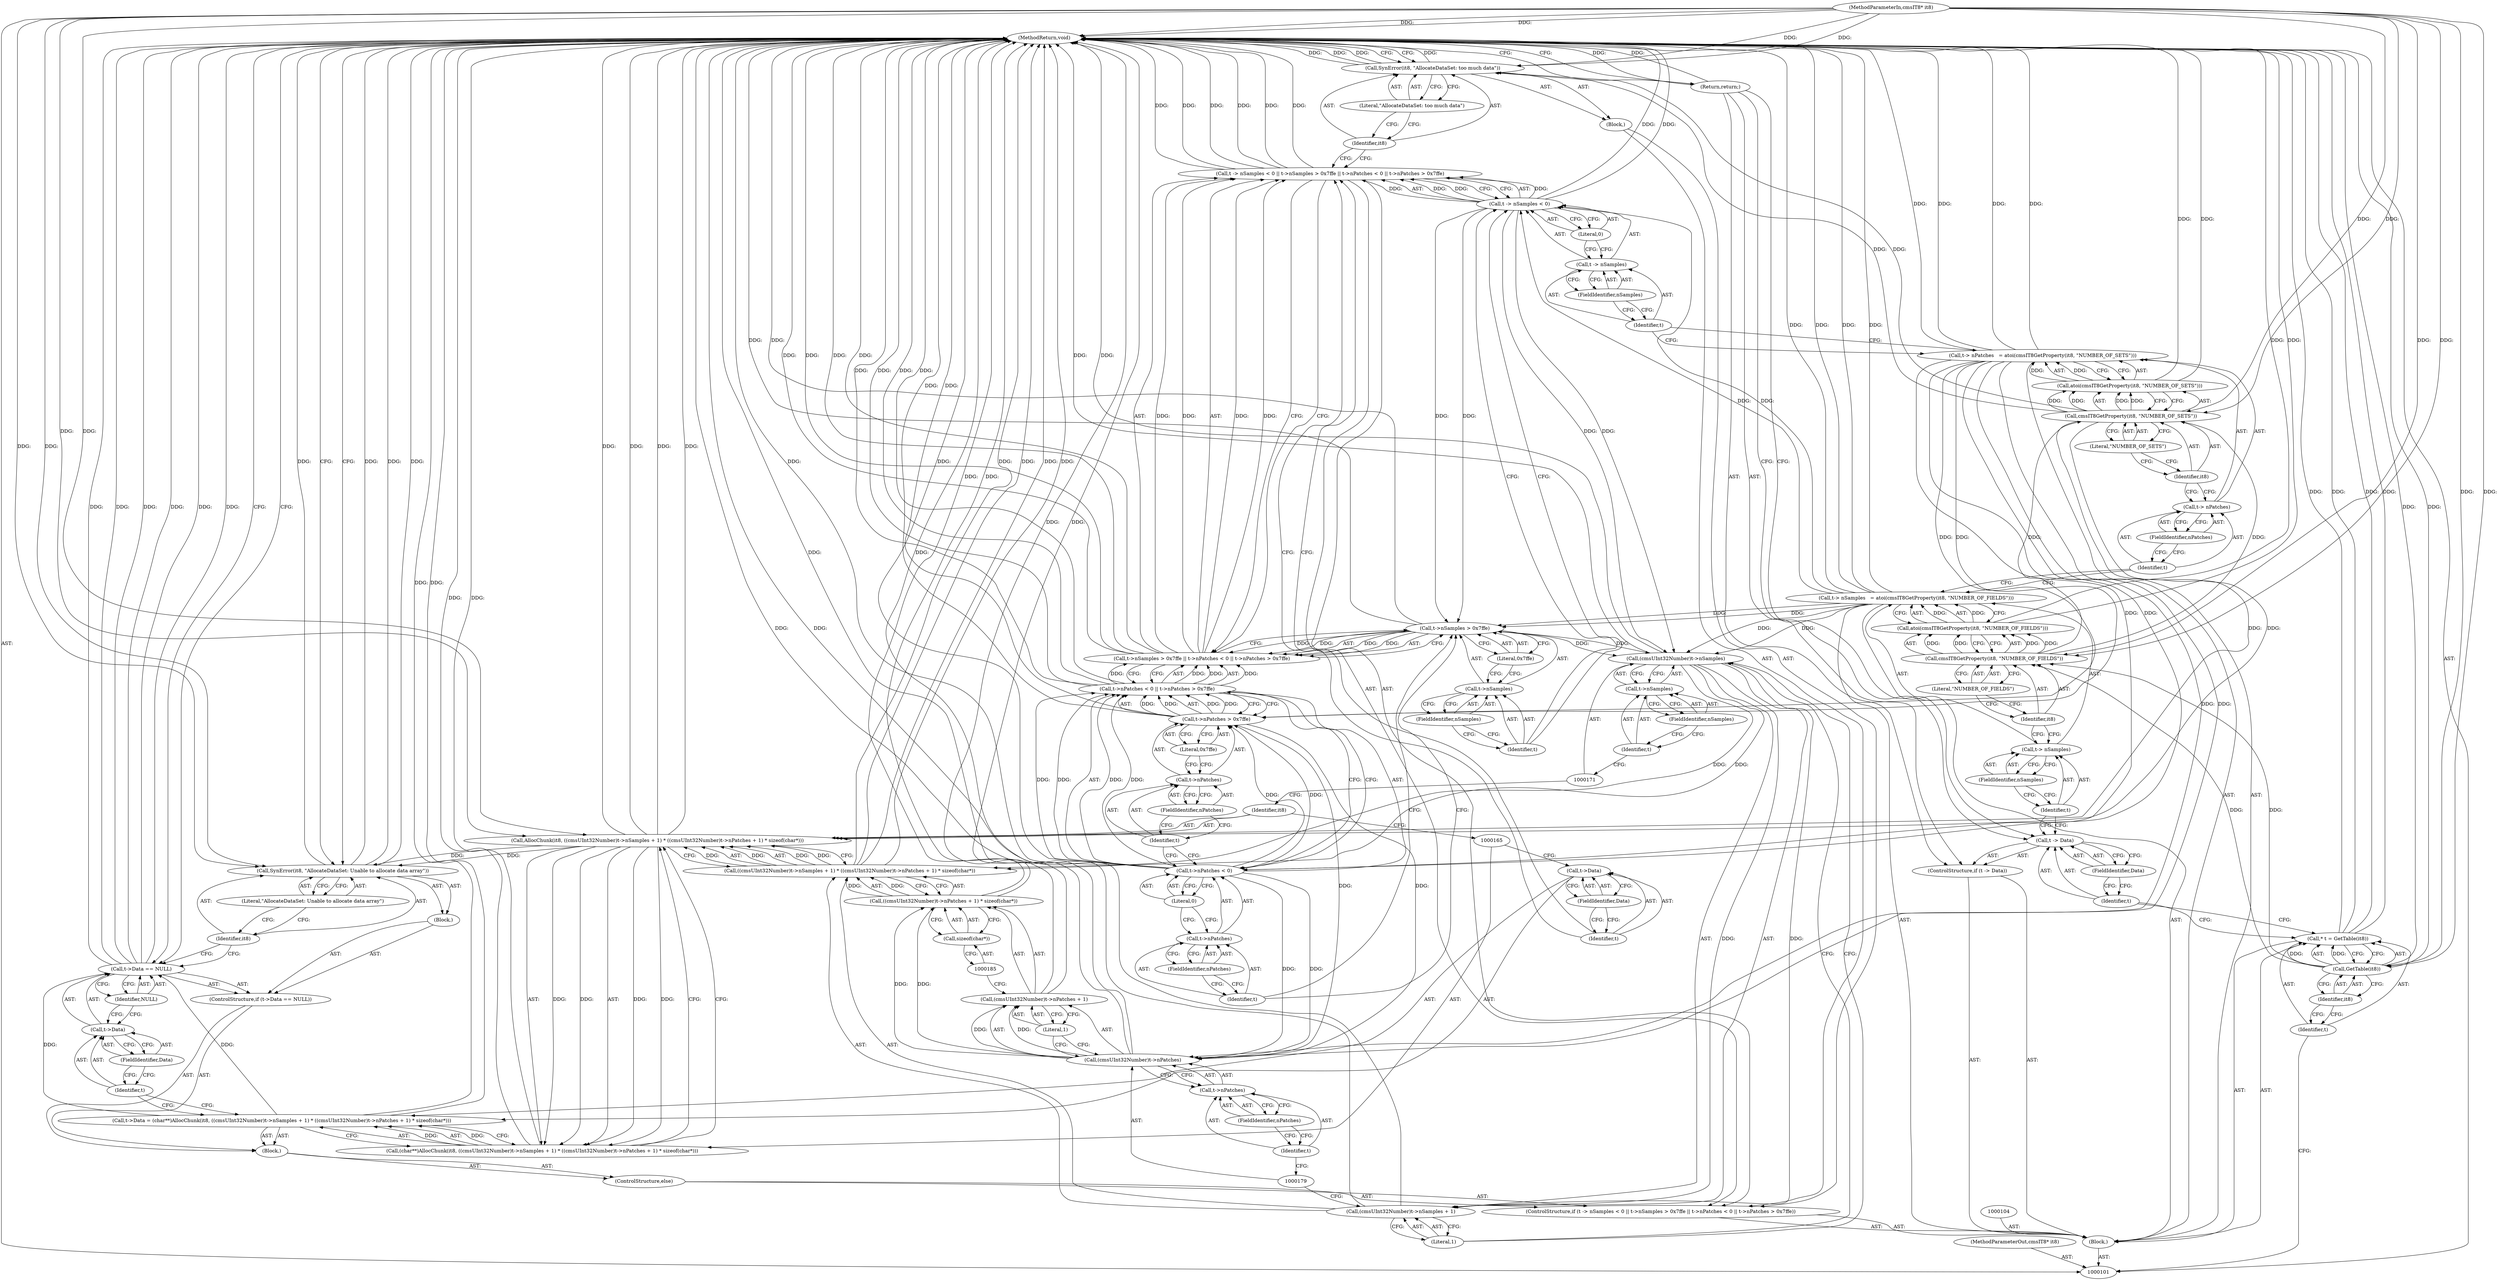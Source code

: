 digraph "0_Little-CMS_768f70ca405cd3159d990e962d54456773bb8cf8" {
"1000196" [label="(MethodReturn,void)"];
"1000102" [label="(MethodParameterIn,cmsIT8* it8)"];
"1000276" [label="(MethodParameterOut,cmsIT8* it8)"];
"1000135" [label="(FieldIdentifier,nSamples)"];
"1000136" [label="(Literal,0)"];
"1000137" [label="(Call,t->nSamples > 0x7ffe || t->nPatches < 0 || t->nPatches > 0x7ffe)"];
"1000138" [label="(Call,t->nSamples > 0x7ffe)"];
"1000139" [label="(Call,t->nSamples)"];
"1000140" [label="(Identifier,t)"];
"1000141" [label="(FieldIdentifier,nSamples)"];
"1000130" [label="(ControlStructure,if (t -> nSamples < 0 || t->nSamples > 0x7ffe || t->nPatches < 0 || t->nPatches > 0x7ffe))"];
"1000142" [label="(Literal,0x7ffe)"];
"1000143" [label="(Call,t->nPatches < 0 || t->nPatches > 0x7ffe)"];
"1000144" [label="(Call,t->nPatches < 0)"];
"1000145" [label="(Call,t->nPatches)"];
"1000146" [label="(Identifier,t)"];
"1000147" [label="(FieldIdentifier,nPatches)"];
"1000148" [label="(Literal,0)"];
"1000149" [label="(Call,t->nPatches > 0x7ffe)"];
"1000150" [label="(Call,t->nPatches)"];
"1000151" [label="(Identifier,t)"];
"1000152" [label="(FieldIdentifier,nPatches)"];
"1000131" [label="(Call,t -> nSamples < 0 || t->nSamples > 0x7ffe || t->nPatches < 0 || t->nPatches > 0x7ffe)"];
"1000132" [label="(Call,t -> nSamples < 0)"];
"1000133" [label="(Call,t -> nSamples)"];
"1000134" [label="(Identifier,t)"];
"1000153" [label="(Literal,0x7ffe)"];
"1000154" [label="(Block,)"];
"1000156" [label="(Identifier,it8)"];
"1000157" [label="(Literal,\"AllocateDataSet: too much data\")"];
"1000155" [label="(Call,SynError(it8, \"AllocateDataSet: too much data\"))"];
"1000158" [label="(ControlStructure,else)"];
"1000159" [label="(Block,)"];
"1000182" [label="(FieldIdentifier,nPatches)"];
"1000163" [label="(FieldIdentifier,Data)"];
"1000183" [label="(Literal,1)"];
"1000184" [label="(Call,sizeof(char*))"];
"1000164" [label="(Call,(char**)AllocChunk(it8, ((cmsUInt32Number)t->nSamples + 1) * ((cmsUInt32Number)t->nPatches + 1) * sizeof(char*)))"];
"1000166" [label="(Call,AllocChunk(it8, ((cmsUInt32Number)t->nSamples + 1) * ((cmsUInt32Number)t->nPatches + 1) * sizeof(char*)))"];
"1000167" [label="(Identifier,it8)"];
"1000168" [label="(Call,((cmsUInt32Number)t->nSamples + 1) * ((cmsUInt32Number)t->nPatches + 1) * sizeof(char*))"];
"1000169" [label="(Call,(cmsUInt32Number)t->nSamples + 1)"];
"1000170" [label="(Call,(cmsUInt32Number)t->nSamples)"];
"1000172" [label="(Call,t->nSamples)"];
"1000173" [label="(Identifier,t)"];
"1000174" [label="(FieldIdentifier,nSamples)"];
"1000175" [label="(Literal,1)"];
"1000176" [label="(Call,((cmsUInt32Number)t->nPatches + 1) * sizeof(char*))"];
"1000160" [label="(Call,t->Data = (char**)AllocChunk(it8, ((cmsUInt32Number)t->nSamples + 1) * ((cmsUInt32Number)t->nPatches + 1) * sizeof(char*)))"];
"1000161" [label="(Call,t->Data)"];
"1000162" [label="(Identifier,t)"];
"1000177" [label="(Call,(cmsUInt32Number)t->nPatches + 1)"];
"1000178" [label="(Call,(cmsUInt32Number)t->nPatches)"];
"1000180" [label="(Call,t->nPatches)"];
"1000181" [label="(Identifier,t)"];
"1000187" [label="(Call,t->Data == NULL)"];
"1000188" [label="(Call,t->Data)"];
"1000189" [label="(Identifier,t)"];
"1000190" [label="(FieldIdentifier,Data)"];
"1000191" [label="(Identifier,NULL)"];
"1000192" [label="(Block,)"];
"1000186" [label="(ControlStructure,if (t->Data == NULL))"];
"1000193" [label="(Call,SynError(it8, \"AllocateDataSet: Unable to allocate data array\"))"];
"1000194" [label="(Identifier,it8)"];
"1000195" [label="(Literal,\"AllocateDataSet: Unable to allocate data array\")"];
"1000103" [label="(Block,)"];
"1000106" [label="(Identifier,t)"];
"1000107" [label="(Call,GetTable(it8))"];
"1000108" [label="(Identifier,it8)"];
"1000105" [label="(Call,* t = GetTable(it8))"];
"1000112" [label="(FieldIdentifier,Data)"];
"1000113" [label="(Return,return;)"];
"1000109" [label="(ControlStructure,if (t -> Data))"];
"1000110" [label="(Call,t -> Data)"];
"1000111" [label="(Identifier,t)"];
"1000118" [label="(Call,atoi(cmsIT8GetProperty(it8, \"NUMBER_OF_FIELDS\")))"];
"1000119" [label="(Call,cmsIT8GetProperty(it8, \"NUMBER_OF_FIELDS\"))"];
"1000120" [label="(Identifier,it8)"];
"1000114" [label="(Call,t-> nSamples   = atoi(cmsIT8GetProperty(it8, \"NUMBER_OF_FIELDS\")))"];
"1000115" [label="(Call,t-> nSamples)"];
"1000116" [label="(Identifier,t)"];
"1000121" [label="(Literal,\"NUMBER_OF_FIELDS\")"];
"1000117" [label="(FieldIdentifier,nSamples)"];
"1000126" [label="(Call,atoi(cmsIT8GetProperty(it8, \"NUMBER_OF_SETS\")))"];
"1000127" [label="(Call,cmsIT8GetProperty(it8, \"NUMBER_OF_SETS\"))"];
"1000128" [label="(Identifier,it8)"];
"1000122" [label="(Call,t-> nPatches   = atoi(cmsIT8GetProperty(it8, \"NUMBER_OF_SETS\")))"];
"1000123" [label="(Call,t-> nPatches)"];
"1000124" [label="(Identifier,t)"];
"1000129" [label="(Literal,\"NUMBER_OF_SETS\")"];
"1000125" [label="(FieldIdentifier,nPatches)"];
"1000196" -> "1000101"  [label="AST: "];
"1000196" -> "1000113"  [label="CFG: "];
"1000196" -> "1000155"  [label="CFG: "];
"1000196" -> "1000193"  [label="CFG: "];
"1000196" -> "1000187"  [label="CFG: "];
"1000193" -> "1000196"  [label="DDG: "];
"1000193" -> "1000196"  [label="DDG: "];
"1000107" -> "1000196"  [label="DDG: "];
"1000105" -> "1000196"  [label="DDG: "];
"1000105" -> "1000196"  [label="DDG: "];
"1000168" -> "1000196"  [label="DDG: "];
"1000168" -> "1000196"  [label="DDG: "];
"1000126" -> "1000196"  [label="DDG: "];
"1000114" -> "1000196"  [label="DDG: "];
"1000114" -> "1000196"  [label="DDG: "];
"1000118" -> "1000196"  [label="DDG: "];
"1000131" -> "1000196"  [label="DDG: "];
"1000131" -> "1000196"  [label="DDG: "];
"1000131" -> "1000196"  [label="DDG: "];
"1000187" -> "1000196"  [label="DDG: "];
"1000187" -> "1000196"  [label="DDG: "];
"1000187" -> "1000196"  [label="DDG: "];
"1000177" -> "1000196"  [label="DDG: "];
"1000166" -> "1000196"  [label="DDG: "];
"1000166" -> "1000196"  [label="DDG: "];
"1000160" -> "1000196"  [label="DDG: "];
"1000122" -> "1000196"  [label="DDG: "];
"1000122" -> "1000196"  [label="DDG: "];
"1000170" -> "1000196"  [label="DDG: "];
"1000138" -> "1000196"  [label="DDG: "];
"1000164" -> "1000196"  [label="DDG: "];
"1000155" -> "1000196"  [label="DDG: "];
"1000155" -> "1000196"  [label="DDG: "];
"1000143" -> "1000196"  [label="DDG: "];
"1000143" -> "1000196"  [label="DDG: "];
"1000178" -> "1000196"  [label="DDG: "];
"1000132" -> "1000196"  [label="DDG: "];
"1000102" -> "1000196"  [label="DDG: "];
"1000137" -> "1000196"  [label="DDG: "];
"1000137" -> "1000196"  [label="DDG: "];
"1000144" -> "1000196"  [label="DDG: "];
"1000176" -> "1000196"  [label="DDG: "];
"1000169" -> "1000196"  [label="DDG: "];
"1000149" -> "1000196"  [label="DDG: "];
"1000113" -> "1000196"  [label="DDG: "];
"1000102" -> "1000101"  [label="AST: "];
"1000102" -> "1000196"  [label="DDG: "];
"1000102" -> "1000107"  [label="DDG: "];
"1000102" -> "1000119"  [label="DDG: "];
"1000102" -> "1000127"  [label="DDG: "];
"1000102" -> "1000155"  [label="DDG: "];
"1000102" -> "1000166"  [label="DDG: "];
"1000102" -> "1000193"  [label="DDG: "];
"1000276" -> "1000101"  [label="AST: "];
"1000135" -> "1000133"  [label="AST: "];
"1000135" -> "1000134"  [label="CFG: "];
"1000133" -> "1000135"  [label="CFG: "];
"1000136" -> "1000132"  [label="AST: "];
"1000136" -> "1000133"  [label="CFG: "];
"1000132" -> "1000136"  [label="CFG: "];
"1000137" -> "1000131"  [label="AST: "];
"1000137" -> "1000138"  [label="CFG: "];
"1000137" -> "1000143"  [label="CFG: "];
"1000138" -> "1000137"  [label="AST: "];
"1000143" -> "1000137"  [label="AST: "];
"1000131" -> "1000137"  [label="CFG: "];
"1000137" -> "1000196"  [label="DDG: "];
"1000137" -> "1000196"  [label="DDG: "];
"1000137" -> "1000131"  [label="DDG: "];
"1000137" -> "1000131"  [label="DDG: "];
"1000138" -> "1000137"  [label="DDG: "];
"1000138" -> "1000137"  [label="DDG: "];
"1000143" -> "1000137"  [label="DDG: "];
"1000143" -> "1000137"  [label="DDG: "];
"1000138" -> "1000137"  [label="AST: "];
"1000138" -> "1000142"  [label="CFG: "];
"1000139" -> "1000138"  [label="AST: "];
"1000142" -> "1000138"  [label="AST: "];
"1000146" -> "1000138"  [label="CFG: "];
"1000137" -> "1000138"  [label="CFG: "];
"1000138" -> "1000196"  [label="DDG: "];
"1000138" -> "1000137"  [label="DDG: "];
"1000138" -> "1000137"  [label="DDG: "];
"1000114" -> "1000138"  [label="DDG: "];
"1000132" -> "1000138"  [label="DDG: "];
"1000138" -> "1000170"  [label="DDG: "];
"1000139" -> "1000138"  [label="AST: "];
"1000139" -> "1000141"  [label="CFG: "];
"1000140" -> "1000139"  [label="AST: "];
"1000141" -> "1000139"  [label="AST: "];
"1000142" -> "1000139"  [label="CFG: "];
"1000140" -> "1000139"  [label="AST: "];
"1000140" -> "1000132"  [label="CFG: "];
"1000141" -> "1000140"  [label="CFG: "];
"1000141" -> "1000139"  [label="AST: "];
"1000141" -> "1000140"  [label="CFG: "];
"1000139" -> "1000141"  [label="CFG: "];
"1000130" -> "1000103"  [label="AST: "];
"1000131" -> "1000130"  [label="AST: "];
"1000154" -> "1000130"  [label="AST: "];
"1000158" -> "1000130"  [label="AST: "];
"1000142" -> "1000138"  [label="AST: "];
"1000142" -> "1000139"  [label="CFG: "];
"1000138" -> "1000142"  [label="CFG: "];
"1000143" -> "1000137"  [label="AST: "];
"1000143" -> "1000144"  [label="CFG: "];
"1000143" -> "1000149"  [label="CFG: "];
"1000144" -> "1000143"  [label="AST: "];
"1000149" -> "1000143"  [label="AST: "];
"1000137" -> "1000143"  [label="CFG: "];
"1000143" -> "1000196"  [label="DDG: "];
"1000143" -> "1000196"  [label="DDG: "];
"1000143" -> "1000137"  [label="DDG: "];
"1000143" -> "1000137"  [label="DDG: "];
"1000144" -> "1000143"  [label="DDG: "];
"1000144" -> "1000143"  [label="DDG: "];
"1000149" -> "1000143"  [label="DDG: "];
"1000149" -> "1000143"  [label="DDG: "];
"1000144" -> "1000143"  [label="AST: "];
"1000144" -> "1000148"  [label="CFG: "];
"1000145" -> "1000144"  [label="AST: "];
"1000148" -> "1000144"  [label="AST: "];
"1000151" -> "1000144"  [label="CFG: "];
"1000143" -> "1000144"  [label="CFG: "];
"1000144" -> "1000196"  [label="DDG: "];
"1000144" -> "1000143"  [label="DDG: "];
"1000144" -> "1000143"  [label="DDG: "];
"1000122" -> "1000144"  [label="DDG: "];
"1000144" -> "1000149"  [label="DDG: "];
"1000144" -> "1000178"  [label="DDG: "];
"1000145" -> "1000144"  [label="AST: "];
"1000145" -> "1000147"  [label="CFG: "];
"1000146" -> "1000145"  [label="AST: "];
"1000147" -> "1000145"  [label="AST: "];
"1000148" -> "1000145"  [label="CFG: "];
"1000146" -> "1000145"  [label="AST: "];
"1000146" -> "1000138"  [label="CFG: "];
"1000147" -> "1000146"  [label="CFG: "];
"1000147" -> "1000145"  [label="AST: "];
"1000147" -> "1000146"  [label="CFG: "];
"1000145" -> "1000147"  [label="CFG: "];
"1000148" -> "1000144"  [label="AST: "];
"1000148" -> "1000145"  [label="CFG: "];
"1000144" -> "1000148"  [label="CFG: "];
"1000149" -> "1000143"  [label="AST: "];
"1000149" -> "1000153"  [label="CFG: "];
"1000150" -> "1000149"  [label="AST: "];
"1000153" -> "1000149"  [label="AST: "];
"1000143" -> "1000149"  [label="CFG: "];
"1000149" -> "1000196"  [label="DDG: "];
"1000149" -> "1000143"  [label="DDG: "];
"1000149" -> "1000143"  [label="DDG: "];
"1000122" -> "1000149"  [label="DDG: "];
"1000144" -> "1000149"  [label="DDG: "];
"1000149" -> "1000178"  [label="DDG: "];
"1000150" -> "1000149"  [label="AST: "];
"1000150" -> "1000152"  [label="CFG: "];
"1000151" -> "1000150"  [label="AST: "];
"1000152" -> "1000150"  [label="AST: "];
"1000153" -> "1000150"  [label="CFG: "];
"1000151" -> "1000150"  [label="AST: "];
"1000151" -> "1000144"  [label="CFG: "];
"1000152" -> "1000151"  [label="CFG: "];
"1000152" -> "1000150"  [label="AST: "];
"1000152" -> "1000151"  [label="CFG: "];
"1000150" -> "1000152"  [label="CFG: "];
"1000131" -> "1000130"  [label="AST: "];
"1000131" -> "1000132"  [label="CFG: "];
"1000131" -> "1000137"  [label="CFG: "];
"1000132" -> "1000131"  [label="AST: "];
"1000137" -> "1000131"  [label="AST: "];
"1000156" -> "1000131"  [label="CFG: "];
"1000162" -> "1000131"  [label="CFG: "];
"1000131" -> "1000196"  [label="DDG: "];
"1000131" -> "1000196"  [label="DDG: "];
"1000131" -> "1000196"  [label="DDG: "];
"1000132" -> "1000131"  [label="DDG: "];
"1000132" -> "1000131"  [label="DDG: "];
"1000137" -> "1000131"  [label="DDG: "];
"1000137" -> "1000131"  [label="DDG: "];
"1000132" -> "1000131"  [label="AST: "];
"1000132" -> "1000136"  [label="CFG: "];
"1000133" -> "1000132"  [label="AST: "];
"1000136" -> "1000132"  [label="AST: "];
"1000140" -> "1000132"  [label="CFG: "];
"1000131" -> "1000132"  [label="CFG: "];
"1000132" -> "1000196"  [label="DDG: "];
"1000132" -> "1000131"  [label="DDG: "];
"1000132" -> "1000131"  [label="DDG: "];
"1000114" -> "1000132"  [label="DDG: "];
"1000132" -> "1000138"  [label="DDG: "];
"1000132" -> "1000170"  [label="DDG: "];
"1000133" -> "1000132"  [label="AST: "];
"1000133" -> "1000135"  [label="CFG: "];
"1000134" -> "1000133"  [label="AST: "];
"1000135" -> "1000133"  [label="AST: "];
"1000136" -> "1000133"  [label="CFG: "];
"1000134" -> "1000133"  [label="AST: "];
"1000134" -> "1000122"  [label="CFG: "];
"1000135" -> "1000134"  [label="CFG: "];
"1000153" -> "1000149"  [label="AST: "];
"1000153" -> "1000150"  [label="CFG: "];
"1000149" -> "1000153"  [label="CFG: "];
"1000154" -> "1000130"  [label="AST: "];
"1000155" -> "1000154"  [label="AST: "];
"1000156" -> "1000155"  [label="AST: "];
"1000156" -> "1000131"  [label="CFG: "];
"1000157" -> "1000156"  [label="CFG: "];
"1000157" -> "1000155"  [label="AST: "];
"1000157" -> "1000156"  [label="CFG: "];
"1000155" -> "1000157"  [label="CFG: "];
"1000155" -> "1000154"  [label="AST: "];
"1000155" -> "1000157"  [label="CFG: "];
"1000156" -> "1000155"  [label="AST: "];
"1000157" -> "1000155"  [label="AST: "];
"1000196" -> "1000155"  [label="CFG: "];
"1000155" -> "1000196"  [label="DDG: "];
"1000155" -> "1000196"  [label="DDG: "];
"1000127" -> "1000155"  [label="DDG: "];
"1000102" -> "1000155"  [label="DDG: "];
"1000158" -> "1000130"  [label="AST: "];
"1000159" -> "1000158"  [label="AST: "];
"1000159" -> "1000158"  [label="AST: "];
"1000160" -> "1000159"  [label="AST: "];
"1000186" -> "1000159"  [label="AST: "];
"1000182" -> "1000180"  [label="AST: "];
"1000182" -> "1000181"  [label="CFG: "];
"1000180" -> "1000182"  [label="CFG: "];
"1000163" -> "1000161"  [label="AST: "];
"1000163" -> "1000162"  [label="CFG: "];
"1000161" -> "1000163"  [label="CFG: "];
"1000183" -> "1000177"  [label="AST: "];
"1000183" -> "1000178"  [label="CFG: "];
"1000177" -> "1000183"  [label="CFG: "];
"1000184" -> "1000176"  [label="AST: "];
"1000184" -> "1000185"  [label="CFG: "];
"1000185" -> "1000184"  [label="AST: "];
"1000176" -> "1000184"  [label="CFG: "];
"1000164" -> "1000160"  [label="AST: "];
"1000164" -> "1000166"  [label="CFG: "];
"1000165" -> "1000164"  [label="AST: "];
"1000166" -> "1000164"  [label="AST: "];
"1000160" -> "1000164"  [label="CFG: "];
"1000164" -> "1000196"  [label="DDG: "];
"1000164" -> "1000160"  [label="DDG: "];
"1000166" -> "1000164"  [label="DDG: "];
"1000166" -> "1000164"  [label="DDG: "];
"1000166" -> "1000164"  [label="AST: "];
"1000166" -> "1000168"  [label="CFG: "];
"1000167" -> "1000166"  [label="AST: "];
"1000168" -> "1000166"  [label="AST: "];
"1000164" -> "1000166"  [label="CFG: "];
"1000166" -> "1000196"  [label="DDG: "];
"1000166" -> "1000196"  [label="DDG: "];
"1000166" -> "1000164"  [label="DDG: "];
"1000166" -> "1000164"  [label="DDG: "];
"1000127" -> "1000166"  [label="DDG: "];
"1000102" -> "1000166"  [label="DDG: "];
"1000168" -> "1000166"  [label="DDG: "];
"1000168" -> "1000166"  [label="DDG: "];
"1000166" -> "1000193"  [label="DDG: "];
"1000167" -> "1000166"  [label="AST: "];
"1000167" -> "1000165"  [label="CFG: "];
"1000171" -> "1000167"  [label="CFG: "];
"1000168" -> "1000166"  [label="AST: "];
"1000168" -> "1000176"  [label="CFG: "];
"1000169" -> "1000168"  [label="AST: "];
"1000176" -> "1000168"  [label="AST: "];
"1000166" -> "1000168"  [label="CFG: "];
"1000168" -> "1000196"  [label="DDG: "];
"1000168" -> "1000196"  [label="DDG: "];
"1000168" -> "1000166"  [label="DDG: "];
"1000168" -> "1000166"  [label="DDG: "];
"1000170" -> "1000168"  [label="DDG: "];
"1000176" -> "1000168"  [label="DDG: "];
"1000169" -> "1000168"  [label="AST: "];
"1000169" -> "1000175"  [label="CFG: "];
"1000170" -> "1000169"  [label="AST: "];
"1000175" -> "1000169"  [label="AST: "];
"1000179" -> "1000169"  [label="CFG: "];
"1000169" -> "1000196"  [label="DDG: "];
"1000170" -> "1000169"  [label="DDG: "];
"1000170" -> "1000169"  [label="AST: "];
"1000170" -> "1000172"  [label="CFG: "];
"1000171" -> "1000170"  [label="AST: "];
"1000172" -> "1000170"  [label="AST: "];
"1000175" -> "1000170"  [label="CFG: "];
"1000170" -> "1000196"  [label="DDG: "];
"1000170" -> "1000168"  [label="DDG: "];
"1000170" -> "1000169"  [label="DDG: "];
"1000138" -> "1000170"  [label="DDG: "];
"1000114" -> "1000170"  [label="DDG: "];
"1000132" -> "1000170"  [label="DDG: "];
"1000172" -> "1000170"  [label="AST: "];
"1000172" -> "1000174"  [label="CFG: "];
"1000173" -> "1000172"  [label="AST: "];
"1000174" -> "1000172"  [label="AST: "];
"1000170" -> "1000172"  [label="CFG: "];
"1000173" -> "1000172"  [label="AST: "];
"1000173" -> "1000171"  [label="CFG: "];
"1000174" -> "1000173"  [label="CFG: "];
"1000174" -> "1000172"  [label="AST: "];
"1000174" -> "1000173"  [label="CFG: "];
"1000172" -> "1000174"  [label="CFG: "];
"1000175" -> "1000169"  [label="AST: "];
"1000175" -> "1000170"  [label="CFG: "];
"1000169" -> "1000175"  [label="CFG: "];
"1000176" -> "1000168"  [label="AST: "];
"1000176" -> "1000184"  [label="CFG: "];
"1000177" -> "1000176"  [label="AST: "];
"1000184" -> "1000176"  [label="AST: "];
"1000168" -> "1000176"  [label="CFG: "];
"1000176" -> "1000196"  [label="DDG: "];
"1000176" -> "1000168"  [label="DDG: "];
"1000178" -> "1000176"  [label="DDG: "];
"1000160" -> "1000159"  [label="AST: "];
"1000160" -> "1000164"  [label="CFG: "];
"1000161" -> "1000160"  [label="AST: "];
"1000164" -> "1000160"  [label="AST: "];
"1000189" -> "1000160"  [label="CFG: "];
"1000160" -> "1000196"  [label="DDG: "];
"1000164" -> "1000160"  [label="DDG: "];
"1000160" -> "1000187"  [label="DDG: "];
"1000161" -> "1000160"  [label="AST: "];
"1000161" -> "1000163"  [label="CFG: "];
"1000162" -> "1000161"  [label="AST: "];
"1000163" -> "1000161"  [label="AST: "];
"1000165" -> "1000161"  [label="CFG: "];
"1000162" -> "1000161"  [label="AST: "];
"1000162" -> "1000131"  [label="CFG: "];
"1000163" -> "1000162"  [label="CFG: "];
"1000177" -> "1000176"  [label="AST: "];
"1000177" -> "1000183"  [label="CFG: "];
"1000178" -> "1000177"  [label="AST: "];
"1000183" -> "1000177"  [label="AST: "];
"1000185" -> "1000177"  [label="CFG: "];
"1000177" -> "1000196"  [label="DDG: "];
"1000178" -> "1000177"  [label="DDG: "];
"1000178" -> "1000177"  [label="AST: "];
"1000178" -> "1000180"  [label="CFG: "];
"1000179" -> "1000178"  [label="AST: "];
"1000180" -> "1000178"  [label="AST: "];
"1000183" -> "1000178"  [label="CFG: "];
"1000178" -> "1000196"  [label="DDG: "];
"1000178" -> "1000176"  [label="DDG: "];
"1000178" -> "1000177"  [label="DDG: "];
"1000122" -> "1000178"  [label="DDG: "];
"1000144" -> "1000178"  [label="DDG: "];
"1000149" -> "1000178"  [label="DDG: "];
"1000180" -> "1000178"  [label="AST: "];
"1000180" -> "1000182"  [label="CFG: "];
"1000181" -> "1000180"  [label="AST: "];
"1000182" -> "1000180"  [label="AST: "];
"1000178" -> "1000180"  [label="CFG: "];
"1000181" -> "1000180"  [label="AST: "];
"1000181" -> "1000179"  [label="CFG: "];
"1000182" -> "1000181"  [label="CFG: "];
"1000187" -> "1000186"  [label="AST: "];
"1000187" -> "1000191"  [label="CFG: "];
"1000188" -> "1000187"  [label="AST: "];
"1000191" -> "1000187"  [label="AST: "];
"1000194" -> "1000187"  [label="CFG: "];
"1000196" -> "1000187"  [label="CFG: "];
"1000187" -> "1000196"  [label="DDG: "];
"1000187" -> "1000196"  [label="DDG: "];
"1000187" -> "1000196"  [label="DDG: "];
"1000160" -> "1000187"  [label="DDG: "];
"1000188" -> "1000187"  [label="AST: "];
"1000188" -> "1000190"  [label="CFG: "];
"1000189" -> "1000188"  [label="AST: "];
"1000190" -> "1000188"  [label="AST: "];
"1000191" -> "1000188"  [label="CFG: "];
"1000189" -> "1000188"  [label="AST: "];
"1000189" -> "1000160"  [label="CFG: "];
"1000190" -> "1000189"  [label="CFG: "];
"1000190" -> "1000188"  [label="AST: "];
"1000190" -> "1000189"  [label="CFG: "];
"1000188" -> "1000190"  [label="CFG: "];
"1000191" -> "1000187"  [label="AST: "];
"1000191" -> "1000188"  [label="CFG: "];
"1000187" -> "1000191"  [label="CFG: "];
"1000192" -> "1000186"  [label="AST: "];
"1000193" -> "1000192"  [label="AST: "];
"1000186" -> "1000159"  [label="AST: "];
"1000187" -> "1000186"  [label="AST: "];
"1000192" -> "1000186"  [label="AST: "];
"1000193" -> "1000192"  [label="AST: "];
"1000193" -> "1000195"  [label="CFG: "];
"1000194" -> "1000193"  [label="AST: "];
"1000195" -> "1000193"  [label="AST: "];
"1000196" -> "1000193"  [label="CFG: "];
"1000193" -> "1000196"  [label="DDG: "];
"1000193" -> "1000196"  [label="DDG: "];
"1000166" -> "1000193"  [label="DDG: "];
"1000102" -> "1000193"  [label="DDG: "];
"1000194" -> "1000193"  [label="AST: "];
"1000194" -> "1000187"  [label="CFG: "];
"1000195" -> "1000194"  [label="CFG: "];
"1000195" -> "1000193"  [label="AST: "];
"1000195" -> "1000194"  [label="CFG: "];
"1000193" -> "1000195"  [label="CFG: "];
"1000103" -> "1000101"  [label="AST: "];
"1000104" -> "1000103"  [label="AST: "];
"1000105" -> "1000103"  [label="AST: "];
"1000109" -> "1000103"  [label="AST: "];
"1000114" -> "1000103"  [label="AST: "];
"1000122" -> "1000103"  [label="AST: "];
"1000130" -> "1000103"  [label="AST: "];
"1000106" -> "1000105"  [label="AST: "];
"1000106" -> "1000101"  [label="CFG: "];
"1000108" -> "1000106"  [label="CFG: "];
"1000107" -> "1000105"  [label="AST: "];
"1000107" -> "1000108"  [label="CFG: "];
"1000108" -> "1000107"  [label="AST: "];
"1000105" -> "1000107"  [label="CFG: "];
"1000107" -> "1000196"  [label="DDG: "];
"1000107" -> "1000105"  [label="DDG: "];
"1000102" -> "1000107"  [label="DDG: "];
"1000107" -> "1000119"  [label="DDG: "];
"1000108" -> "1000107"  [label="AST: "];
"1000108" -> "1000106"  [label="CFG: "];
"1000107" -> "1000108"  [label="CFG: "];
"1000105" -> "1000103"  [label="AST: "];
"1000105" -> "1000107"  [label="CFG: "];
"1000106" -> "1000105"  [label="AST: "];
"1000107" -> "1000105"  [label="AST: "];
"1000111" -> "1000105"  [label="CFG: "];
"1000105" -> "1000196"  [label="DDG: "];
"1000105" -> "1000196"  [label="DDG: "];
"1000107" -> "1000105"  [label="DDG: "];
"1000112" -> "1000110"  [label="AST: "];
"1000112" -> "1000111"  [label="CFG: "];
"1000110" -> "1000112"  [label="CFG: "];
"1000113" -> "1000109"  [label="AST: "];
"1000113" -> "1000110"  [label="CFG: "];
"1000196" -> "1000113"  [label="CFG: "];
"1000113" -> "1000196"  [label="DDG: "];
"1000109" -> "1000103"  [label="AST: "];
"1000110" -> "1000109"  [label="AST: "];
"1000113" -> "1000109"  [label="AST: "];
"1000110" -> "1000109"  [label="AST: "];
"1000110" -> "1000112"  [label="CFG: "];
"1000111" -> "1000110"  [label="AST: "];
"1000112" -> "1000110"  [label="AST: "];
"1000113" -> "1000110"  [label="CFG: "];
"1000116" -> "1000110"  [label="CFG: "];
"1000111" -> "1000110"  [label="AST: "];
"1000111" -> "1000105"  [label="CFG: "];
"1000112" -> "1000111"  [label="CFG: "];
"1000118" -> "1000114"  [label="AST: "];
"1000118" -> "1000119"  [label="CFG: "];
"1000119" -> "1000118"  [label="AST: "];
"1000114" -> "1000118"  [label="CFG: "];
"1000118" -> "1000196"  [label="DDG: "];
"1000118" -> "1000114"  [label="DDG: "];
"1000119" -> "1000118"  [label="DDG: "];
"1000119" -> "1000118"  [label="DDG: "];
"1000119" -> "1000118"  [label="AST: "];
"1000119" -> "1000121"  [label="CFG: "];
"1000120" -> "1000119"  [label="AST: "];
"1000121" -> "1000119"  [label="AST: "];
"1000118" -> "1000119"  [label="CFG: "];
"1000119" -> "1000118"  [label="DDG: "];
"1000119" -> "1000118"  [label="DDG: "];
"1000107" -> "1000119"  [label="DDG: "];
"1000102" -> "1000119"  [label="DDG: "];
"1000119" -> "1000127"  [label="DDG: "];
"1000120" -> "1000119"  [label="AST: "];
"1000120" -> "1000115"  [label="CFG: "];
"1000121" -> "1000120"  [label="CFG: "];
"1000114" -> "1000103"  [label="AST: "];
"1000114" -> "1000118"  [label="CFG: "];
"1000115" -> "1000114"  [label="AST: "];
"1000118" -> "1000114"  [label="AST: "];
"1000124" -> "1000114"  [label="CFG: "];
"1000114" -> "1000196"  [label="DDG: "];
"1000114" -> "1000196"  [label="DDG: "];
"1000118" -> "1000114"  [label="DDG: "];
"1000114" -> "1000132"  [label="DDG: "];
"1000114" -> "1000138"  [label="DDG: "];
"1000114" -> "1000170"  [label="DDG: "];
"1000115" -> "1000114"  [label="AST: "];
"1000115" -> "1000117"  [label="CFG: "];
"1000116" -> "1000115"  [label="AST: "];
"1000117" -> "1000115"  [label="AST: "];
"1000120" -> "1000115"  [label="CFG: "];
"1000116" -> "1000115"  [label="AST: "];
"1000116" -> "1000110"  [label="CFG: "];
"1000117" -> "1000116"  [label="CFG: "];
"1000121" -> "1000119"  [label="AST: "];
"1000121" -> "1000120"  [label="CFG: "];
"1000119" -> "1000121"  [label="CFG: "];
"1000117" -> "1000115"  [label="AST: "];
"1000117" -> "1000116"  [label="CFG: "];
"1000115" -> "1000117"  [label="CFG: "];
"1000126" -> "1000122"  [label="AST: "];
"1000126" -> "1000127"  [label="CFG: "];
"1000127" -> "1000126"  [label="AST: "];
"1000122" -> "1000126"  [label="CFG: "];
"1000126" -> "1000196"  [label="DDG: "];
"1000126" -> "1000122"  [label="DDG: "];
"1000127" -> "1000126"  [label="DDG: "];
"1000127" -> "1000126"  [label="DDG: "];
"1000127" -> "1000126"  [label="AST: "];
"1000127" -> "1000129"  [label="CFG: "];
"1000128" -> "1000127"  [label="AST: "];
"1000129" -> "1000127"  [label="AST: "];
"1000126" -> "1000127"  [label="CFG: "];
"1000127" -> "1000126"  [label="DDG: "];
"1000127" -> "1000126"  [label="DDG: "];
"1000119" -> "1000127"  [label="DDG: "];
"1000102" -> "1000127"  [label="DDG: "];
"1000127" -> "1000155"  [label="DDG: "];
"1000127" -> "1000166"  [label="DDG: "];
"1000128" -> "1000127"  [label="AST: "];
"1000128" -> "1000123"  [label="CFG: "];
"1000129" -> "1000128"  [label="CFG: "];
"1000122" -> "1000103"  [label="AST: "];
"1000122" -> "1000126"  [label="CFG: "];
"1000123" -> "1000122"  [label="AST: "];
"1000126" -> "1000122"  [label="AST: "];
"1000134" -> "1000122"  [label="CFG: "];
"1000122" -> "1000196"  [label="DDG: "];
"1000122" -> "1000196"  [label="DDG: "];
"1000126" -> "1000122"  [label="DDG: "];
"1000122" -> "1000144"  [label="DDG: "];
"1000122" -> "1000149"  [label="DDG: "];
"1000122" -> "1000178"  [label="DDG: "];
"1000123" -> "1000122"  [label="AST: "];
"1000123" -> "1000125"  [label="CFG: "];
"1000124" -> "1000123"  [label="AST: "];
"1000125" -> "1000123"  [label="AST: "];
"1000128" -> "1000123"  [label="CFG: "];
"1000124" -> "1000123"  [label="AST: "];
"1000124" -> "1000114"  [label="CFG: "];
"1000125" -> "1000124"  [label="CFG: "];
"1000129" -> "1000127"  [label="AST: "];
"1000129" -> "1000128"  [label="CFG: "];
"1000127" -> "1000129"  [label="CFG: "];
"1000125" -> "1000123"  [label="AST: "];
"1000125" -> "1000124"  [label="CFG: "];
"1000123" -> "1000125"  [label="CFG: "];
}
